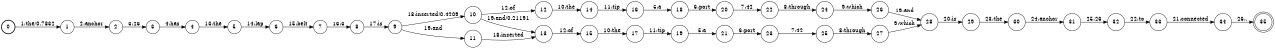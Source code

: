 digraph FST {
rankdir = LR;
size = "8.5,11";
label = "";
center = 1;
orientation = Portrait;
ranksep = "0.4";
nodesep = "0.25";
0 [label = "0", shape = circle, style = bold, fontsize = 14]
	0 -> 1 [label = "1:the/0.7832", fontsize = 14];
1 [label = "1", shape = circle, style = solid, fontsize = 14]
	1 -> 2 [label = "2:anchor", fontsize = 14];
2 [label = "2", shape = circle, style = solid, fontsize = 14]
	2 -> 3 [label = "3:26", fontsize = 14];
3 [label = "3", shape = circle, style = solid, fontsize = 14]
	3 -> 4 [label = "4:has", fontsize = 14];
4 [label = "4", shape = circle, style = solid, fontsize = 14]
	4 -> 5 [label = "13:the", fontsize = 14];
5 [label = "5", shape = circle, style = solid, fontsize = 14]
	5 -> 6 [label = "14:lap", fontsize = 14];
6 [label = "6", shape = circle, style = solid, fontsize = 14]
	6 -> 7 [label = "15:belt", fontsize = 14];
7 [label = "7", shape = circle, style = solid, fontsize = 14]
	7 -> 8 [label = "16:3", fontsize = 14];
8 [label = "8", shape = circle, style = solid, fontsize = 14]
	8 -> 9 [label = "17:is", fontsize = 14];
9 [label = "9", shape = circle, style = solid, fontsize = 14]
	9 -> 10 [label = "18:inserted/0.4209", fontsize = 14];
	9 -> 11 [label = "19:and", fontsize = 14];
10 [label = "10", shape = circle, style = solid, fontsize = 14]
	10 -> 12 [label = "12:of", fontsize = 14];
	10 -> 13 [label = "19:and/0.21191", fontsize = 14];
11 [label = "11", shape = circle, style = solid, fontsize = 14]
	11 -> 13 [label = "18:inserted", fontsize = 14];
12 [label = "12", shape = circle, style = solid, fontsize = 14]
	12 -> 14 [label = "10:the", fontsize = 14];
13 [label = "13", shape = circle, style = solid, fontsize = 14]
	13 -> 15 [label = "12:of", fontsize = 14];
14 [label = "14", shape = circle, style = solid, fontsize = 14]
	14 -> 16 [label = "11:tip", fontsize = 14];
15 [label = "15", shape = circle, style = solid, fontsize = 14]
	15 -> 17 [label = "10:the", fontsize = 14];
16 [label = "16", shape = circle, style = solid, fontsize = 14]
	16 -> 18 [label = "5:a", fontsize = 14];
17 [label = "17", shape = circle, style = solid, fontsize = 14]
	17 -> 19 [label = "11:tip", fontsize = 14];
18 [label = "18", shape = circle, style = solid, fontsize = 14]
	18 -> 20 [label = "6:port", fontsize = 14];
19 [label = "19", shape = circle, style = solid, fontsize = 14]
	19 -> 21 [label = "5:a", fontsize = 14];
20 [label = "20", shape = circle, style = solid, fontsize = 14]
	20 -> 22 [label = "7:42", fontsize = 14];
21 [label = "21", shape = circle, style = solid, fontsize = 14]
	21 -> 23 [label = "6:port", fontsize = 14];
22 [label = "22", shape = circle, style = solid, fontsize = 14]
	22 -> 24 [label = "8:through", fontsize = 14];
23 [label = "23", shape = circle, style = solid, fontsize = 14]
	23 -> 25 [label = "7:42", fontsize = 14];
24 [label = "24", shape = circle, style = solid, fontsize = 14]
	24 -> 26 [label = "9:which", fontsize = 14];
25 [label = "25", shape = circle, style = solid, fontsize = 14]
	25 -> 27 [label = "8:through", fontsize = 14];
26 [label = "26", shape = circle, style = solid, fontsize = 14]
	26 -> 28 [label = "19:and", fontsize = 14];
27 [label = "27", shape = circle, style = solid, fontsize = 14]
	27 -> 28 [label = "9:which", fontsize = 14];
28 [label = "28", shape = circle, style = solid, fontsize = 14]
	28 -> 29 [label = "20:is", fontsize = 14];
29 [label = "29", shape = circle, style = solid, fontsize = 14]
	29 -> 30 [label = "23:the", fontsize = 14];
30 [label = "30", shape = circle, style = solid, fontsize = 14]
	30 -> 31 [label = "24:anchor", fontsize = 14];
31 [label = "31", shape = circle, style = solid, fontsize = 14]
	31 -> 32 [label = "25:26", fontsize = 14];
32 [label = "32", shape = circle, style = solid, fontsize = 14]
	32 -> 33 [label = "22:to", fontsize = 14];
33 [label = "33", shape = circle, style = solid, fontsize = 14]
	33 -> 34 [label = "21:connected", fontsize = 14];
34 [label = "34", shape = circle, style = solid, fontsize = 14]
	34 -> 35 [label = "26:.", fontsize = 14];
35 [label = "35", shape = doublecircle, style = solid, fontsize = 14]
}
